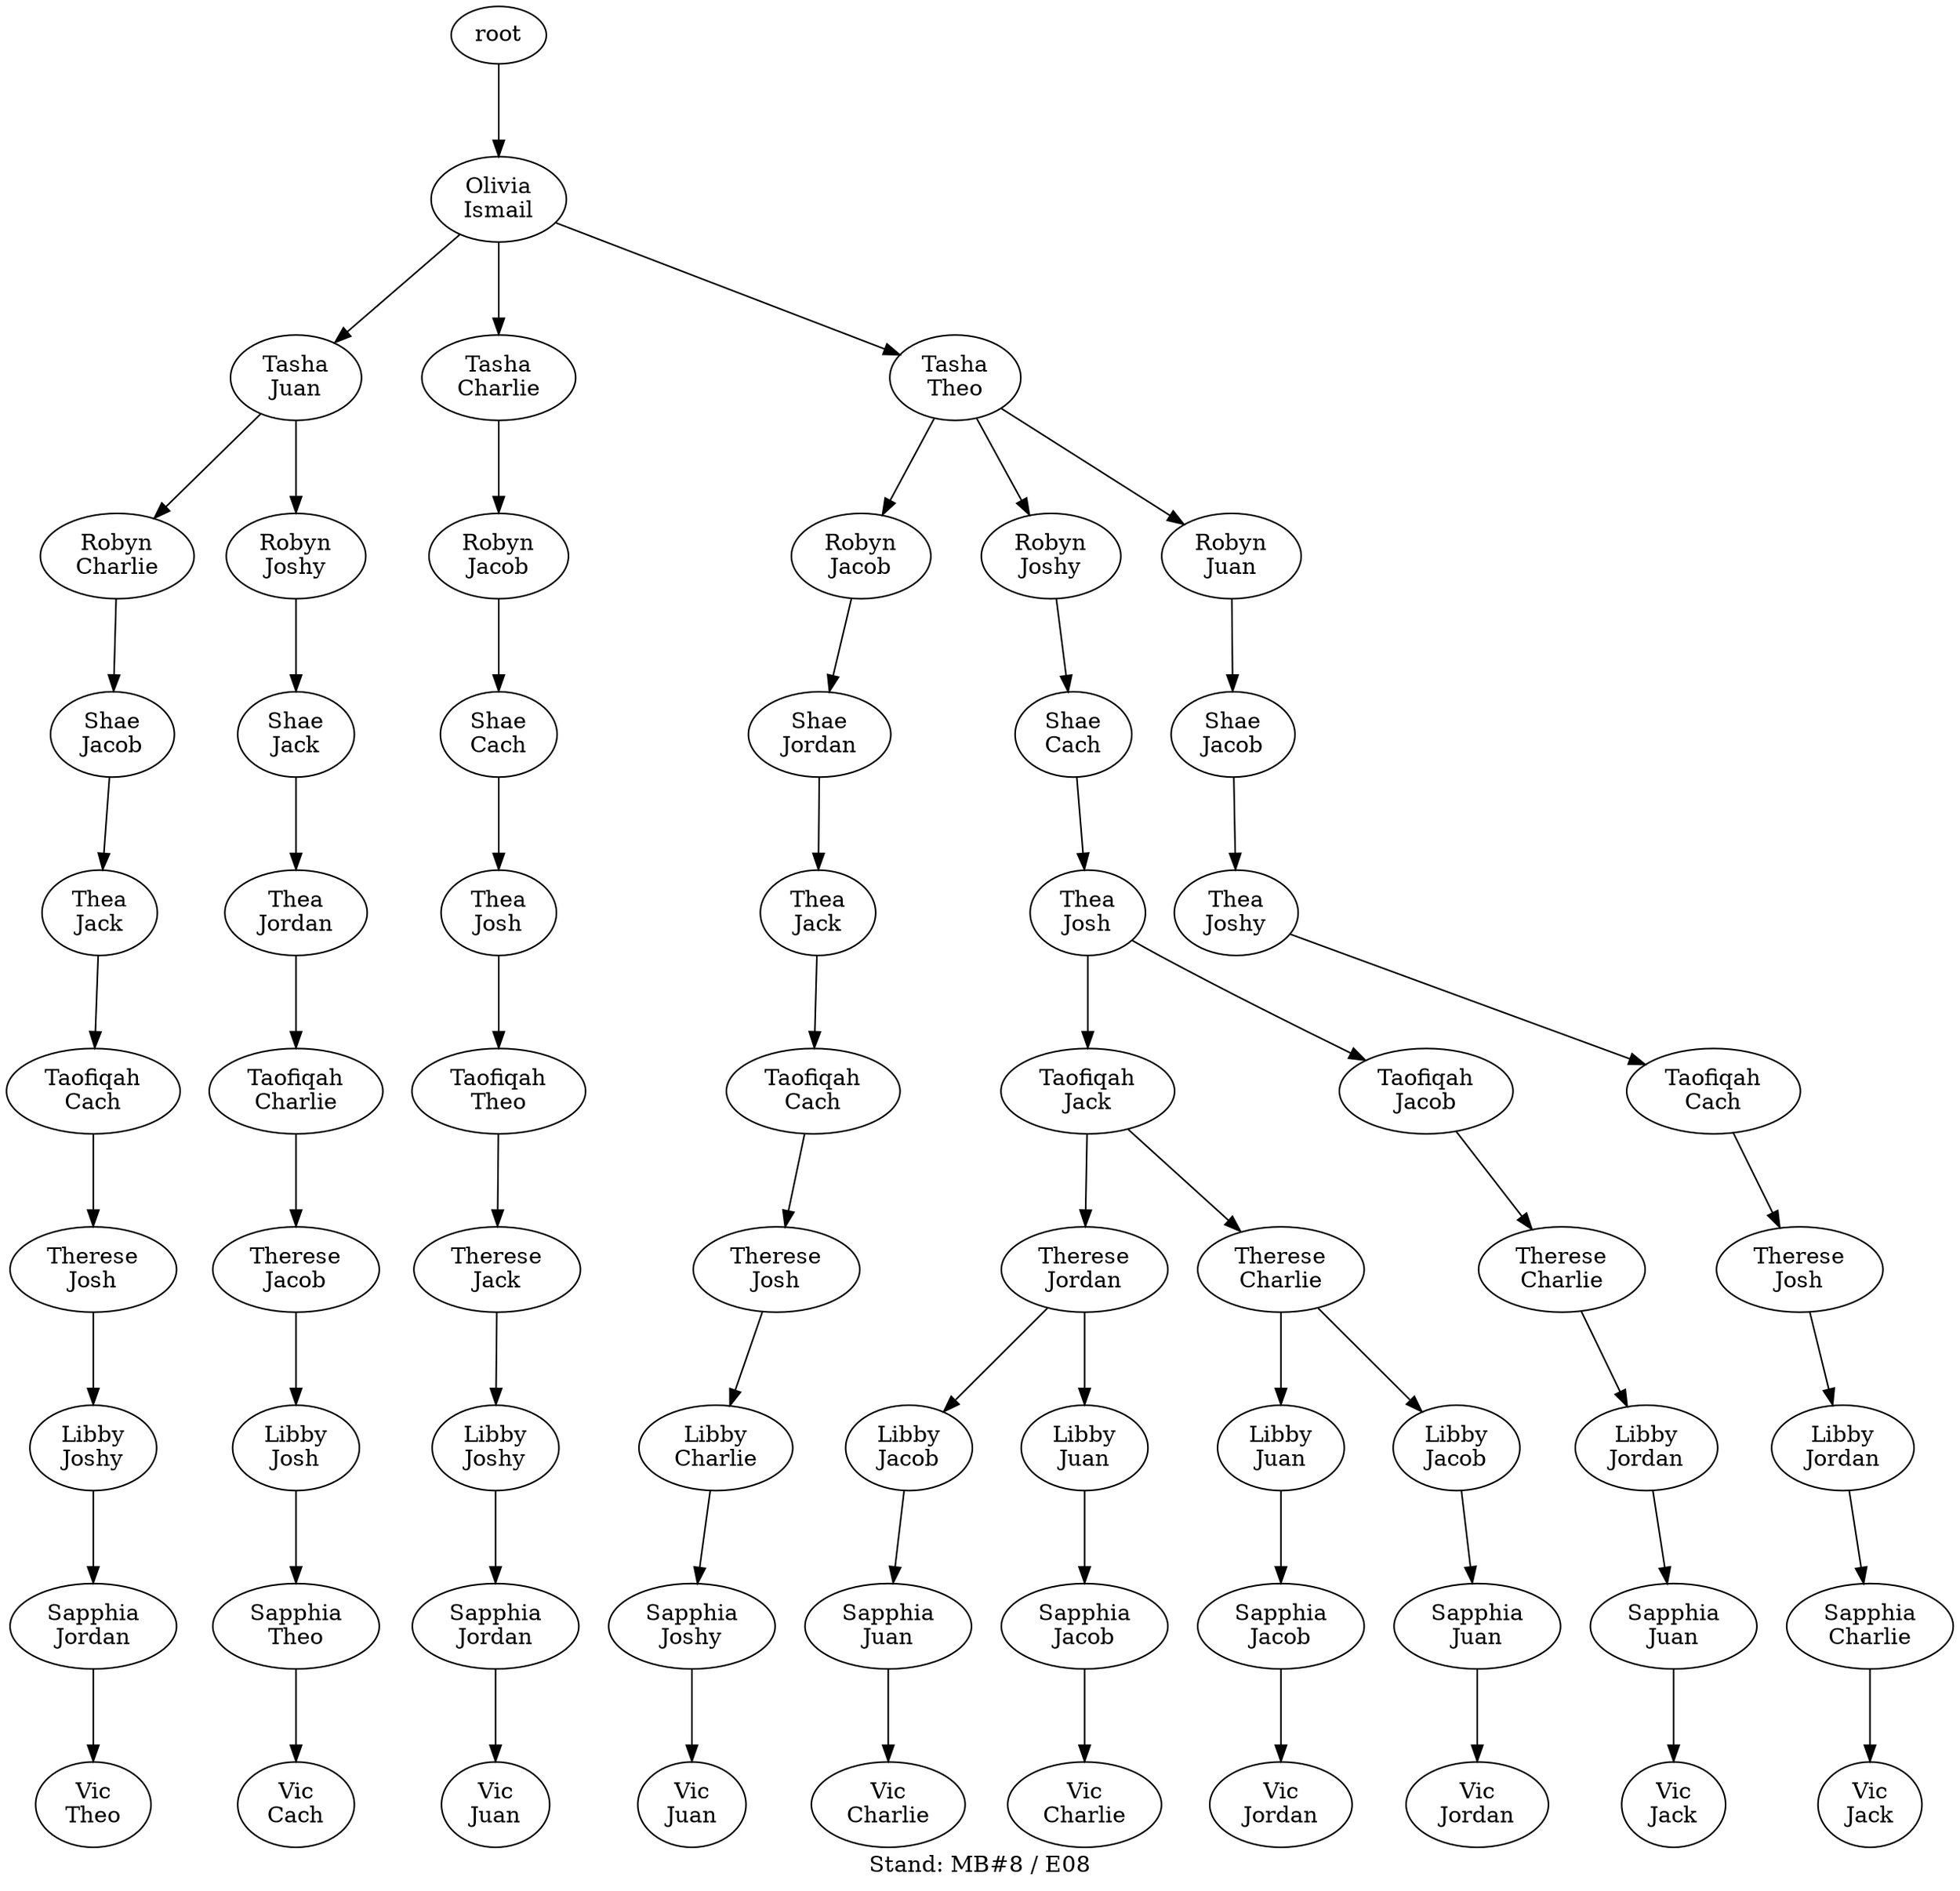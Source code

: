 digraph D { labelloc="b"; label="Stand: MB#8 / E08"; ranksep=0.8;
"root/2"[label="Olivia\nIsmail"]
"root" -> "root/2";
"root/2/8"[label="Tasha\nJuan"]
"root/2" -> "root/2/8";
"root/2/8/1"[label="Robyn\nCharlie"]
"root/2/8" -> "root/2/8/1";
"root/2/8/1/4"[label="Shae\nJacob"]
"root/2/8/1" -> "root/2/8/1/4";
"root/2/8/1/4/3"[label="Thea\nJack"]
"root/2/8/1/4" -> "root/2/8/1/4/3";
"root/2/8/1/4/3/0"[label="Taofiqah\nCach"]
"root/2/8/1/4/3" -> "root/2/8/1/4/3/0";
"root/2/8/1/4/3/0/6"[label="Therese\nJosh"]
"root/2/8/1/4/3/0" -> "root/2/8/1/4/3/0/6";
"root/2/8/1/4/3/0/6/7"[label="Libby\nJoshy"]
"root/2/8/1/4/3/0/6" -> "root/2/8/1/4/3/0/6/7";
"root/2/8/1/4/3/0/6/7/5"[label="Sapphia\nJordan"]
"root/2/8/1/4/3/0/6/7" -> "root/2/8/1/4/3/0/6/7/5";
"root/2/8/1/4/3/0/6/7/5/9"[label="Vic\nTheo"]
"root/2/8/1/4/3/0/6/7/5" -> "root/2/8/1/4/3/0/6/7/5/9";
"root/2/1"[label="Tasha\nCharlie"]
"root/2" -> "root/2/1";
"root/2/1/4"[label="Robyn\nJacob"]
"root/2/1" -> "root/2/1/4";
"root/2/1/4/0"[label="Shae\nCach"]
"root/2/1/4" -> "root/2/1/4/0";
"root/2/1/4/0/6"[label="Thea\nJosh"]
"root/2/1/4/0" -> "root/2/1/4/0/6";
"root/2/1/4/0/6/9"[label="Taofiqah\nTheo"]
"root/2/1/4/0/6" -> "root/2/1/4/0/6/9";
"root/2/1/4/0/6/9/3"[label="Therese\nJack"]
"root/2/1/4/0/6/9" -> "root/2/1/4/0/6/9/3";
"root/2/1/4/0/6/9/3/7"[label="Libby\nJoshy"]
"root/2/1/4/0/6/9/3" -> "root/2/1/4/0/6/9/3/7";
"root/2/1/4/0/6/9/3/7/5"[label="Sapphia\nJordan"]
"root/2/1/4/0/6/9/3/7" -> "root/2/1/4/0/6/9/3/7/5";
"root/2/1/4/0/6/9/3/7/5/8"[label="Vic\nJuan"]
"root/2/1/4/0/6/9/3/7/5" -> "root/2/1/4/0/6/9/3/7/5/8";
"root/2/9"[label="Tasha\nTheo"]
"root/2" -> "root/2/9";
"root/2/9/4"[label="Robyn\nJacob"]
"root/2/9" -> "root/2/9/4";
"root/2/9/4/5"[label="Shae\nJordan"]
"root/2/9/4" -> "root/2/9/4/5";
"root/2/9/4/5/3"[label="Thea\nJack"]
"root/2/9/4/5" -> "root/2/9/4/5/3";
"root/2/9/4/5/3/0"[label="Taofiqah\nCach"]
"root/2/9/4/5/3" -> "root/2/9/4/5/3/0";
"root/2/9/4/5/3/0/6"[label="Therese\nJosh"]
"root/2/9/4/5/3/0" -> "root/2/9/4/5/3/0/6";
"root/2/9/4/5/3/0/6/1"[label="Libby\nCharlie"]
"root/2/9/4/5/3/0/6" -> "root/2/9/4/5/3/0/6/1";
"root/2/9/4/5/3/0/6/1/7"[label="Sapphia\nJoshy"]
"root/2/9/4/5/3/0/6/1" -> "root/2/9/4/5/3/0/6/1/7";
"root/2/9/4/5/3/0/6/1/7/8"[label="Vic\nJuan"]
"root/2/9/4/5/3/0/6/1/7" -> "root/2/9/4/5/3/0/6/1/7/8";
"root/2/9/7"[label="Robyn\nJoshy"]
"root/2/9" -> "root/2/9/7";
"root/2/9/7/0"[label="Shae\nCach"]
"root/2/9/7" -> "root/2/9/7/0";
"root/2/9/7/0/6"[label="Thea\nJosh"]
"root/2/9/7/0" -> "root/2/9/7/0/6";
"root/2/9/7/0/6/3"[label="Taofiqah\nJack"]
"root/2/9/7/0/6" -> "root/2/9/7/0/6/3";
"root/2/9/7/0/6/3/5"[label="Therese\nJordan"]
"root/2/9/7/0/6/3" -> "root/2/9/7/0/6/3/5";
"root/2/9/7/0/6/3/5/4"[label="Libby\nJacob"]
"root/2/9/7/0/6/3/5" -> "root/2/9/7/0/6/3/5/4";
"root/2/9/7/0/6/3/5/4/8"[label="Sapphia\nJuan"]
"root/2/9/7/0/6/3/5/4" -> "root/2/9/7/0/6/3/5/4/8";
"root/2/9/7/0/6/3/5/4/8/1"[label="Vic\nCharlie"]
"root/2/9/7/0/6/3/5/4/8" -> "root/2/9/7/0/6/3/5/4/8/1";
"root/2/9/7/0/6/3/5/8"[label="Libby\nJuan"]
"root/2/9/7/0/6/3/5" -> "root/2/9/7/0/6/3/5/8";
"root/2/9/7/0/6/3/5/8/4"[label="Sapphia\nJacob"]
"root/2/9/7/0/6/3/5/8" -> "root/2/9/7/0/6/3/5/8/4";
"root/2/9/7/0/6/3/5/8/4/1"[label="Vic\nCharlie"]
"root/2/9/7/0/6/3/5/8/4" -> "root/2/9/7/0/6/3/5/8/4/1";
"root/2/9/7/0/6/4"[label="Taofiqah\nJacob"]
"root/2/9/7/0/6" -> "root/2/9/7/0/6/4";
"root/2/9/7/0/6/4/1"[label="Therese\nCharlie"]
"root/2/9/7/0/6/4" -> "root/2/9/7/0/6/4/1";
"root/2/9/7/0/6/4/1/5"[label="Libby\nJordan"]
"root/2/9/7/0/6/4/1" -> "root/2/9/7/0/6/4/1/5";
"root/2/9/7/0/6/4/1/5/8"[label="Sapphia\nJuan"]
"root/2/9/7/0/6/4/1/5" -> "root/2/9/7/0/6/4/1/5/8";
"root/2/9/7/0/6/4/1/5/8/3"[label="Vic\nJack"]
"root/2/9/7/0/6/4/1/5/8" -> "root/2/9/7/0/6/4/1/5/8/3";
"root/2/9/8"[label="Robyn\nJuan"]
"root/2/9" -> "root/2/9/8";
"root/2/9/8/4"[label="Shae\nJacob"]
"root/2/9/8" -> "root/2/9/8/4";
"root/2/9/8/4/7"[label="Thea\nJoshy"]
"root/2/9/8/4" -> "root/2/9/8/4/7";
"root/2/9/8/4/7/0"[label="Taofiqah\nCach"]
"root/2/9/8/4/7" -> "root/2/9/8/4/7/0";
"root/2/9/8/4/7/0/6"[label="Therese\nJosh"]
"root/2/9/8/4/7/0" -> "root/2/9/8/4/7/0/6";
"root/2/9/8/4/7/0/6/5"[label="Libby\nJordan"]
"root/2/9/8/4/7/0/6" -> "root/2/9/8/4/7/0/6/5";
"root/2/9/8/4/7/0/6/5/1"[label="Sapphia\nCharlie"]
"root/2/9/8/4/7/0/6/5" -> "root/2/9/8/4/7/0/6/5/1";
"root/2/9/8/4/7/0/6/5/1/3"[label="Vic\nJack"]
"root/2/9/8/4/7/0/6/5/1" -> "root/2/9/8/4/7/0/6/5/1/3";
"root/2/9/7/0/6/3/1"[label="Therese\nCharlie"]
"root/2/9/7/0/6/3" -> "root/2/9/7/0/6/3/1";
"root/2/9/7/0/6/3/1/8"[label="Libby\nJuan"]
"root/2/9/7/0/6/3/1" -> "root/2/9/7/0/6/3/1/8";
"root/2/9/7/0/6/3/1/8/4"[label="Sapphia\nJacob"]
"root/2/9/7/0/6/3/1/8" -> "root/2/9/7/0/6/3/1/8/4";
"root/2/9/7/0/6/3/1/8/4/5"[label="Vic\nJordan"]
"root/2/9/7/0/6/3/1/8/4" -> "root/2/9/7/0/6/3/1/8/4/5";
"root/2/9/7/0/6/3/1/4"[label="Libby\nJacob"]
"root/2/9/7/0/6/3/1" -> "root/2/9/7/0/6/3/1/4";
"root/2/9/7/0/6/3/1/4/8"[label="Sapphia\nJuan"]
"root/2/9/7/0/6/3/1/4" -> "root/2/9/7/0/6/3/1/4/8";
"root/2/9/7/0/6/3/1/4/8/5"[label="Vic\nJordan"]
"root/2/9/7/0/6/3/1/4/8" -> "root/2/9/7/0/6/3/1/4/8/5";
"root/2/8/7"[label="Robyn\nJoshy"]
"root/2/8" -> "root/2/8/7";
"root/2/8/7/3"[label="Shae\nJack"]
"root/2/8/7" -> "root/2/8/7/3";
"root/2/8/7/3/5"[label="Thea\nJordan"]
"root/2/8/7/3" -> "root/2/8/7/3/5";
"root/2/8/7/3/5/1"[label="Taofiqah\nCharlie"]
"root/2/8/7/3/5" -> "root/2/8/7/3/5/1";
"root/2/8/7/3/5/1/4"[label="Therese\nJacob"]
"root/2/8/7/3/5/1" -> "root/2/8/7/3/5/1/4";
"root/2/8/7/3/5/1/4/6"[label="Libby\nJosh"]
"root/2/8/7/3/5/1/4" -> "root/2/8/7/3/5/1/4/6";
"root/2/8/7/3/5/1/4/6/9"[label="Sapphia\nTheo"]
"root/2/8/7/3/5/1/4/6" -> "root/2/8/7/3/5/1/4/6/9";
"root/2/8/7/3/5/1/4/6/9/0"[label="Vic\nCach"]
"root/2/8/7/3/5/1/4/6/9" -> "root/2/8/7/3/5/1/4/6/9/0";
}
